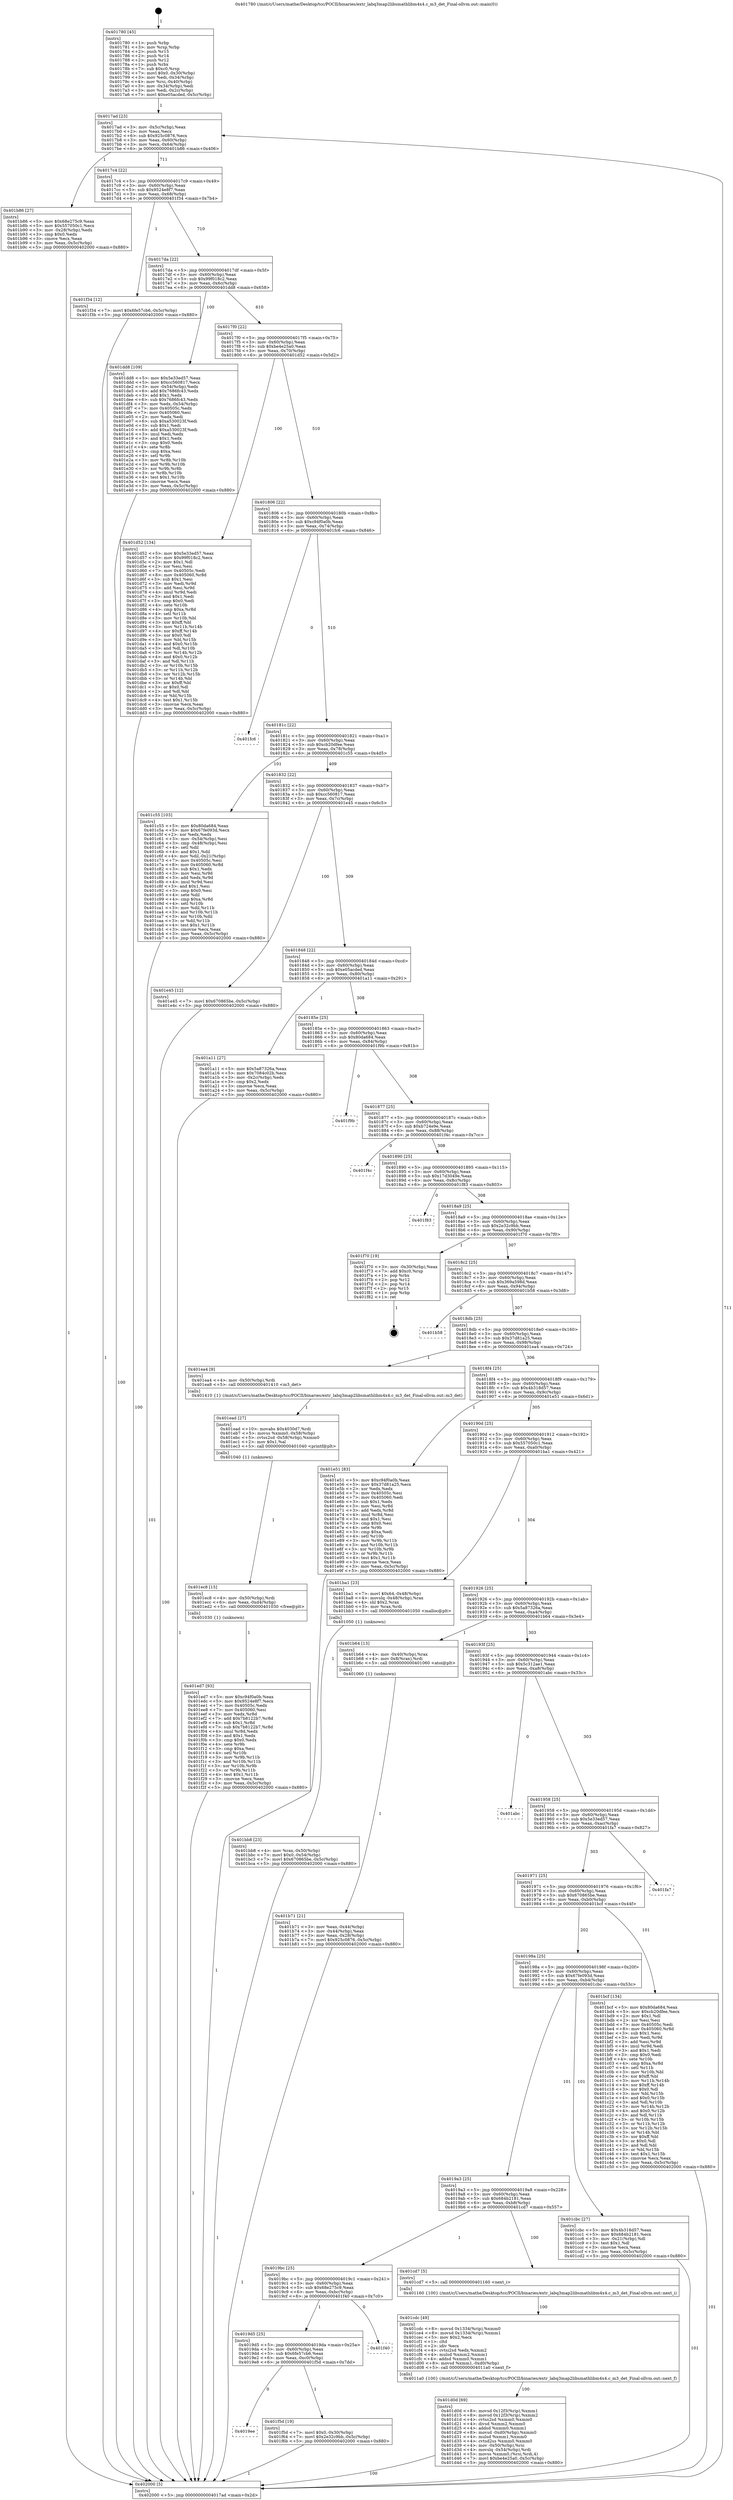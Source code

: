 digraph "0x401780" {
  label = "0x401780 (/mnt/c/Users/mathe/Desktop/tcc/POCII/binaries/extr_labq3map2libsmathlibm4x4.c_m3_det_Final-ollvm.out::main(0))"
  labelloc = "t"
  node[shape=record]

  Entry [label="",width=0.3,height=0.3,shape=circle,fillcolor=black,style=filled]
  "0x4017ad" [label="{
     0x4017ad [23]\l
     | [instrs]\l
     &nbsp;&nbsp;0x4017ad \<+3\>: mov -0x5c(%rbp),%eax\l
     &nbsp;&nbsp;0x4017b0 \<+2\>: mov %eax,%ecx\l
     &nbsp;&nbsp;0x4017b2 \<+6\>: sub $0x925c0876,%ecx\l
     &nbsp;&nbsp;0x4017b8 \<+3\>: mov %eax,-0x60(%rbp)\l
     &nbsp;&nbsp;0x4017bb \<+3\>: mov %ecx,-0x64(%rbp)\l
     &nbsp;&nbsp;0x4017be \<+6\>: je 0000000000401b86 \<main+0x406\>\l
  }"]
  "0x401b86" [label="{
     0x401b86 [27]\l
     | [instrs]\l
     &nbsp;&nbsp;0x401b86 \<+5\>: mov $0x68e275c9,%eax\l
     &nbsp;&nbsp;0x401b8b \<+5\>: mov $0x557050c1,%ecx\l
     &nbsp;&nbsp;0x401b90 \<+3\>: mov -0x28(%rbp),%edx\l
     &nbsp;&nbsp;0x401b93 \<+3\>: cmp $0x0,%edx\l
     &nbsp;&nbsp;0x401b96 \<+3\>: cmove %ecx,%eax\l
     &nbsp;&nbsp;0x401b99 \<+3\>: mov %eax,-0x5c(%rbp)\l
     &nbsp;&nbsp;0x401b9c \<+5\>: jmp 0000000000402000 \<main+0x880\>\l
  }"]
  "0x4017c4" [label="{
     0x4017c4 [22]\l
     | [instrs]\l
     &nbsp;&nbsp;0x4017c4 \<+5\>: jmp 00000000004017c9 \<main+0x49\>\l
     &nbsp;&nbsp;0x4017c9 \<+3\>: mov -0x60(%rbp),%eax\l
     &nbsp;&nbsp;0x4017cc \<+5\>: sub $0x9524e8f7,%eax\l
     &nbsp;&nbsp;0x4017d1 \<+3\>: mov %eax,-0x68(%rbp)\l
     &nbsp;&nbsp;0x4017d4 \<+6\>: je 0000000000401f34 \<main+0x7b4\>\l
  }"]
  Exit [label="",width=0.3,height=0.3,shape=circle,fillcolor=black,style=filled,peripheries=2]
  "0x401f34" [label="{
     0x401f34 [12]\l
     | [instrs]\l
     &nbsp;&nbsp;0x401f34 \<+7\>: movl $0x6fe57cb6,-0x5c(%rbp)\l
     &nbsp;&nbsp;0x401f3b \<+5\>: jmp 0000000000402000 \<main+0x880\>\l
  }"]
  "0x4017da" [label="{
     0x4017da [22]\l
     | [instrs]\l
     &nbsp;&nbsp;0x4017da \<+5\>: jmp 00000000004017df \<main+0x5f\>\l
     &nbsp;&nbsp;0x4017df \<+3\>: mov -0x60(%rbp),%eax\l
     &nbsp;&nbsp;0x4017e2 \<+5\>: sub $0x99f018c2,%eax\l
     &nbsp;&nbsp;0x4017e7 \<+3\>: mov %eax,-0x6c(%rbp)\l
     &nbsp;&nbsp;0x4017ea \<+6\>: je 0000000000401dd8 \<main+0x658\>\l
  }"]
  "0x4019ee" [label="{
     0x4019ee\l
  }", style=dashed]
  "0x401dd8" [label="{
     0x401dd8 [109]\l
     | [instrs]\l
     &nbsp;&nbsp;0x401dd8 \<+5\>: mov $0x5e33ed57,%eax\l
     &nbsp;&nbsp;0x401ddd \<+5\>: mov $0xcc560817,%ecx\l
     &nbsp;&nbsp;0x401de2 \<+3\>: mov -0x54(%rbp),%edx\l
     &nbsp;&nbsp;0x401de5 \<+6\>: add $0x7686fc43,%edx\l
     &nbsp;&nbsp;0x401deb \<+3\>: add $0x1,%edx\l
     &nbsp;&nbsp;0x401dee \<+6\>: sub $0x7686fc43,%edx\l
     &nbsp;&nbsp;0x401df4 \<+3\>: mov %edx,-0x54(%rbp)\l
     &nbsp;&nbsp;0x401df7 \<+7\>: mov 0x40505c,%edx\l
     &nbsp;&nbsp;0x401dfe \<+7\>: mov 0x405060,%esi\l
     &nbsp;&nbsp;0x401e05 \<+2\>: mov %edx,%edi\l
     &nbsp;&nbsp;0x401e07 \<+6\>: sub $0xa530023f,%edi\l
     &nbsp;&nbsp;0x401e0d \<+3\>: sub $0x1,%edi\l
     &nbsp;&nbsp;0x401e10 \<+6\>: add $0xa530023f,%edi\l
     &nbsp;&nbsp;0x401e16 \<+3\>: imul %edi,%edx\l
     &nbsp;&nbsp;0x401e19 \<+3\>: and $0x1,%edx\l
     &nbsp;&nbsp;0x401e1c \<+3\>: cmp $0x0,%edx\l
     &nbsp;&nbsp;0x401e1f \<+4\>: sete %r8b\l
     &nbsp;&nbsp;0x401e23 \<+3\>: cmp $0xa,%esi\l
     &nbsp;&nbsp;0x401e26 \<+4\>: setl %r9b\l
     &nbsp;&nbsp;0x401e2a \<+3\>: mov %r8b,%r10b\l
     &nbsp;&nbsp;0x401e2d \<+3\>: and %r9b,%r10b\l
     &nbsp;&nbsp;0x401e30 \<+3\>: xor %r9b,%r8b\l
     &nbsp;&nbsp;0x401e33 \<+3\>: or %r8b,%r10b\l
     &nbsp;&nbsp;0x401e36 \<+4\>: test $0x1,%r10b\l
     &nbsp;&nbsp;0x401e3a \<+3\>: cmovne %ecx,%eax\l
     &nbsp;&nbsp;0x401e3d \<+3\>: mov %eax,-0x5c(%rbp)\l
     &nbsp;&nbsp;0x401e40 \<+5\>: jmp 0000000000402000 \<main+0x880\>\l
  }"]
  "0x4017f0" [label="{
     0x4017f0 [22]\l
     | [instrs]\l
     &nbsp;&nbsp;0x4017f0 \<+5\>: jmp 00000000004017f5 \<main+0x75\>\l
     &nbsp;&nbsp;0x4017f5 \<+3\>: mov -0x60(%rbp),%eax\l
     &nbsp;&nbsp;0x4017f8 \<+5\>: sub $0xbe4e25a0,%eax\l
     &nbsp;&nbsp;0x4017fd \<+3\>: mov %eax,-0x70(%rbp)\l
     &nbsp;&nbsp;0x401800 \<+6\>: je 0000000000401d52 \<main+0x5d2\>\l
  }"]
  "0x401f5d" [label="{
     0x401f5d [19]\l
     | [instrs]\l
     &nbsp;&nbsp;0x401f5d \<+7\>: movl $0x0,-0x30(%rbp)\l
     &nbsp;&nbsp;0x401f64 \<+7\>: movl $0x2e32c9bb,-0x5c(%rbp)\l
     &nbsp;&nbsp;0x401f6b \<+5\>: jmp 0000000000402000 \<main+0x880\>\l
  }"]
  "0x401d52" [label="{
     0x401d52 [134]\l
     | [instrs]\l
     &nbsp;&nbsp;0x401d52 \<+5\>: mov $0x5e33ed57,%eax\l
     &nbsp;&nbsp;0x401d57 \<+5\>: mov $0x99f018c2,%ecx\l
     &nbsp;&nbsp;0x401d5c \<+2\>: mov $0x1,%dl\l
     &nbsp;&nbsp;0x401d5e \<+2\>: xor %esi,%esi\l
     &nbsp;&nbsp;0x401d60 \<+7\>: mov 0x40505c,%edi\l
     &nbsp;&nbsp;0x401d67 \<+8\>: mov 0x405060,%r8d\l
     &nbsp;&nbsp;0x401d6f \<+3\>: sub $0x1,%esi\l
     &nbsp;&nbsp;0x401d72 \<+3\>: mov %edi,%r9d\l
     &nbsp;&nbsp;0x401d75 \<+3\>: add %esi,%r9d\l
     &nbsp;&nbsp;0x401d78 \<+4\>: imul %r9d,%edi\l
     &nbsp;&nbsp;0x401d7c \<+3\>: and $0x1,%edi\l
     &nbsp;&nbsp;0x401d7f \<+3\>: cmp $0x0,%edi\l
     &nbsp;&nbsp;0x401d82 \<+4\>: sete %r10b\l
     &nbsp;&nbsp;0x401d86 \<+4\>: cmp $0xa,%r8d\l
     &nbsp;&nbsp;0x401d8a \<+4\>: setl %r11b\l
     &nbsp;&nbsp;0x401d8e \<+3\>: mov %r10b,%bl\l
     &nbsp;&nbsp;0x401d91 \<+3\>: xor $0xff,%bl\l
     &nbsp;&nbsp;0x401d94 \<+3\>: mov %r11b,%r14b\l
     &nbsp;&nbsp;0x401d97 \<+4\>: xor $0xff,%r14b\l
     &nbsp;&nbsp;0x401d9b \<+3\>: xor $0x0,%dl\l
     &nbsp;&nbsp;0x401d9e \<+3\>: mov %bl,%r15b\l
     &nbsp;&nbsp;0x401da1 \<+4\>: and $0x0,%r15b\l
     &nbsp;&nbsp;0x401da5 \<+3\>: and %dl,%r10b\l
     &nbsp;&nbsp;0x401da8 \<+3\>: mov %r14b,%r12b\l
     &nbsp;&nbsp;0x401dab \<+4\>: and $0x0,%r12b\l
     &nbsp;&nbsp;0x401daf \<+3\>: and %dl,%r11b\l
     &nbsp;&nbsp;0x401db2 \<+3\>: or %r10b,%r15b\l
     &nbsp;&nbsp;0x401db5 \<+3\>: or %r11b,%r12b\l
     &nbsp;&nbsp;0x401db8 \<+3\>: xor %r12b,%r15b\l
     &nbsp;&nbsp;0x401dbb \<+3\>: or %r14b,%bl\l
     &nbsp;&nbsp;0x401dbe \<+3\>: xor $0xff,%bl\l
     &nbsp;&nbsp;0x401dc1 \<+3\>: or $0x0,%dl\l
     &nbsp;&nbsp;0x401dc4 \<+2\>: and %dl,%bl\l
     &nbsp;&nbsp;0x401dc6 \<+3\>: or %bl,%r15b\l
     &nbsp;&nbsp;0x401dc9 \<+4\>: test $0x1,%r15b\l
     &nbsp;&nbsp;0x401dcd \<+3\>: cmovne %ecx,%eax\l
     &nbsp;&nbsp;0x401dd0 \<+3\>: mov %eax,-0x5c(%rbp)\l
     &nbsp;&nbsp;0x401dd3 \<+5\>: jmp 0000000000402000 \<main+0x880\>\l
  }"]
  "0x401806" [label="{
     0x401806 [22]\l
     | [instrs]\l
     &nbsp;&nbsp;0x401806 \<+5\>: jmp 000000000040180b \<main+0x8b\>\l
     &nbsp;&nbsp;0x40180b \<+3\>: mov -0x60(%rbp),%eax\l
     &nbsp;&nbsp;0x40180e \<+5\>: sub $0xc94f0a0b,%eax\l
     &nbsp;&nbsp;0x401813 \<+3\>: mov %eax,-0x74(%rbp)\l
     &nbsp;&nbsp;0x401816 \<+6\>: je 0000000000401fc6 \<main+0x846\>\l
  }"]
  "0x4019d5" [label="{
     0x4019d5 [25]\l
     | [instrs]\l
     &nbsp;&nbsp;0x4019d5 \<+5\>: jmp 00000000004019da \<main+0x25a\>\l
     &nbsp;&nbsp;0x4019da \<+3\>: mov -0x60(%rbp),%eax\l
     &nbsp;&nbsp;0x4019dd \<+5\>: sub $0x6fe57cb6,%eax\l
     &nbsp;&nbsp;0x4019e2 \<+6\>: mov %eax,-0xc0(%rbp)\l
     &nbsp;&nbsp;0x4019e8 \<+6\>: je 0000000000401f5d \<main+0x7dd\>\l
  }"]
  "0x401fc6" [label="{
     0x401fc6\l
  }", style=dashed]
  "0x40181c" [label="{
     0x40181c [22]\l
     | [instrs]\l
     &nbsp;&nbsp;0x40181c \<+5\>: jmp 0000000000401821 \<main+0xa1\>\l
     &nbsp;&nbsp;0x401821 \<+3\>: mov -0x60(%rbp),%eax\l
     &nbsp;&nbsp;0x401824 \<+5\>: sub $0xcb20dfee,%eax\l
     &nbsp;&nbsp;0x401829 \<+3\>: mov %eax,-0x78(%rbp)\l
     &nbsp;&nbsp;0x40182c \<+6\>: je 0000000000401c55 \<main+0x4d5\>\l
  }"]
  "0x401f40" [label="{
     0x401f40\l
  }", style=dashed]
  "0x401c55" [label="{
     0x401c55 [103]\l
     | [instrs]\l
     &nbsp;&nbsp;0x401c55 \<+5\>: mov $0x80da684,%eax\l
     &nbsp;&nbsp;0x401c5a \<+5\>: mov $0x67fe093d,%ecx\l
     &nbsp;&nbsp;0x401c5f \<+2\>: xor %edx,%edx\l
     &nbsp;&nbsp;0x401c61 \<+3\>: mov -0x54(%rbp),%esi\l
     &nbsp;&nbsp;0x401c64 \<+3\>: cmp -0x48(%rbp),%esi\l
     &nbsp;&nbsp;0x401c67 \<+4\>: setl %dil\l
     &nbsp;&nbsp;0x401c6b \<+4\>: and $0x1,%dil\l
     &nbsp;&nbsp;0x401c6f \<+4\>: mov %dil,-0x21(%rbp)\l
     &nbsp;&nbsp;0x401c73 \<+7\>: mov 0x40505c,%esi\l
     &nbsp;&nbsp;0x401c7a \<+8\>: mov 0x405060,%r8d\l
     &nbsp;&nbsp;0x401c82 \<+3\>: sub $0x1,%edx\l
     &nbsp;&nbsp;0x401c85 \<+3\>: mov %esi,%r9d\l
     &nbsp;&nbsp;0x401c88 \<+3\>: add %edx,%r9d\l
     &nbsp;&nbsp;0x401c8b \<+4\>: imul %r9d,%esi\l
     &nbsp;&nbsp;0x401c8f \<+3\>: and $0x1,%esi\l
     &nbsp;&nbsp;0x401c92 \<+3\>: cmp $0x0,%esi\l
     &nbsp;&nbsp;0x401c95 \<+4\>: sete %dil\l
     &nbsp;&nbsp;0x401c99 \<+4\>: cmp $0xa,%r8d\l
     &nbsp;&nbsp;0x401c9d \<+4\>: setl %r10b\l
     &nbsp;&nbsp;0x401ca1 \<+3\>: mov %dil,%r11b\l
     &nbsp;&nbsp;0x401ca4 \<+3\>: and %r10b,%r11b\l
     &nbsp;&nbsp;0x401ca7 \<+3\>: xor %r10b,%dil\l
     &nbsp;&nbsp;0x401caa \<+3\>: or %dil,%r11b\l
     &nbsp;&nbsp;0x401cad \<+4\>: test $0x1,%r11b\l
     &nbsp;&nbsp;0x401cb1 \<+3\>: cmovne %ecx,%eax\l
     &nbsp;&nbsp;0x401cb4 \<+3\>: mov %eax,-0x5c(%rbp)\l
     &nbsp;&nbsp;0x401cb7 \<+5\>: jmp 0000000000402000 \<main+0x880\>\l
  }"]
  "0x401832" [label="{
     0x401832 [22]\l
     | [instrs]\l
     &nbsp;&nbsp;0x401832 \<+5\>: jmp 0000000000401837 \<main+0xb7\>\l
     &nbsp;&nbsp;0x401837 \<+3\>: mov -0x60(%rbp),%eax\l
     &nbsp;&nbsp;0x40183a \<+5\>: sub $0xcc560817,%eax\l
     &nbsp;&nbsp;0x40183f \<+3\>: mov %eax,-0x7c(%rbp)\l
     &nbsp;&nbsp;0x401842 \<+6\>: je 0000000000401e45 \<main+0x6c5\>\l
  }"]
  "0x401ed7" [label="{
     0x401ed7 [93]\l
     | [instrs]\l
     &nbsp;&nbsp;0x401ed7 \<+5\>: mov $0xc94f0a0b,%eax\l
     &nbsp;&nbsp;0x401edc \<+5\>: mov $0x9524e8f7,%ecx\l
     &nbsp;&nbsp;0x401ee1 \<+7\>: mov 0x40505c,%edx\l
     &nbsp;&nbsp;0x401ee8 \<+7\>: mov 0x405060,%esi\l
     &nbsp;&nbsp;0x401eef \<+3\>: mov %edx,%r8d\l
     &nbsp;&nbsp;0x401ef2 \<+7\>: add $0x7b8122b7,%r8d\l
     &nbsp;&nbsp;0x401ef9 \<+4\>: sub $0x1,%r8d\l
     &nbsp;&nbsp;0x401efd \<+7\>: sub $0x7b8122b7,%r8d\l
     &nbsp;&nbsp;0x401f04 \<+4\>: imul %r8d,%edx\l
     &nbsp;&nbsp;0x401f08 \<+3\>: and $0x1,%edx\l
     &nbsp;&nbsp;0x401f0b \<+3\>: cmp $0x0,%edx\l
     &nbsp;&nbsp;0x401f0e \<+4\>: sete %r9b\l
     &nbsp;&nbsp;0x401f12 \<+3\>: cmp $0xa,%esi\l
     &nbsp;&nbsp;0x401f15 \<+4\>: setl %r10b\l
     &nbsp;&nbsp;0x401f19 \<+3\>: mov %r9b,%r11b\l
     &nbsp;&nbsp;0x401f1c \<+3\>: and %r10b,%r11b\l
     &nbsp;&nbsp;0x401f1f \<+3\>: xor %r10b,%r9b\l
     &nbsp;&nbsp;0x401f22 \<+3\>: or %r9b,%r11b\l
     &nbsp;&nbsp;0x401f25 \<+4\>: test $0x1,%r11b\l
     &nbsp;&nbsp;0x401f29 \<+3\>: cmovne %ecx,%eax\l
     &nbsp;&nbsp;0x401f2c \<+3\>: mov %eax,-0x5c(%rbp)\l
     &nbsp;&nbsp;0x401f2f \<+5\>: jmp 0000000000402000 \<main+0x880\>\l
  }"]
  "0x401e45" [label="{
     0x401e45 [12]\l
     | [instrs]\l
     &nbsp;&nbsp;0x401e45 \<+7\>: movl $0x670865be,-0x5c(%rbp)\l
     &nbsp;&nbsp;0x401e4c \<+5\>: jmp 0000000000402000 \<main+0x880\>\l
  }"]
  "0x401848" [label="{
     0x401848 [22]\l
     | [instrs]\l
     &nbsp;&nbsp;0x401848 \<+5\>: jmp 000000000040184d \<main+0xcd\>\l
     &nbsp;&nbsp;0x40184d \<+3\>: mov -0x60(%rbp),%eax\l
     &nbsp;&nbsp;0x401850 \<+5\>: sub $0xe05acded,%eax\l
     &nbsp;&nbsp;0x401855 \<+3\>: mov %eax,-0x80(%rbp)\l
     &nbsp;&nbsp;0x401858 \<+6\>: je 0000000000401a11 \<main+0x291\>\l
  }"]
  "0x401ec8" [label="{
     0x401ec8 [15]\l
     | [instrs]\l
     &nbsp;&nbsp;0x401ec8 \<+4\>: mov -0x50(%rbp),%rdi\l
     &nbsp;&nbsp;0x401ecc \<+6\>: mov %eax,-0xd4(%rbp)\l
     &nbsp;&nbsp;0x401ed2 \<+5\>: call 0000000000401030 \<free@plt\>\l
     | [calls]\l
     &nbsp;&nbsp;0x401030 \{1\} (unknown)\l
  }"]
  "0x401a11" [label="{
     0x401a11 [27]\l
     | [instrs]\l
     &nbsp;&nbsp;0x401a11 \<+5\>: mov $0x5a87326a,%eax\l
     &nbsp;&nbsp;0x401a16 \<+5\>: mov $0x7084c02b,%ecx\l
     &nbsp;&nbsp;0x401a1b \<+3\>: mov -0x2c(%rbp),%edx\l
     &nbsp;&nbsp;0x401a1e \<+3\>: cmp $0x2,%edx\l
     &nbsp;&nbsp;0x401a21 \<+3\>: cmovne %ecx,%eax\l
     &nbsp;&nbsp;0x401a24 \<+3\>: mov %eax,-0x5c(%rbp)\l
     &nbsp;&nbsp;0x401a27 \<+5\>: jmp 0000000000402000 \<main+0x880\>\l
  }"]
  "0x40185e" [label="{
     0x40185e [25]\l
     | [instrs]\l
     &nbsp;&nbsp;0x40185e \<+5\>: jmp 0000000000401863 \<main+0xe3\>\l
     &nbsp;&nbsp;0x401863 \<+3\>: mov -0x60(%rbp),%eax\l
     &nbsp;&nbsp;0x401866 \<+5\>: sub $0x80da684,%eax\l
     &nbsp;&nbsp;0x40186b \<+6\>: mov %eax,-0x84(%rbp)\l
     &nbsp;&nbsp;0x401871 \<+6\>: je 0000000000401f9b \<main+0x81b\>\l
  }"]
  "0x402000" [label="{
     0x402000 [5]\l
     | [instrs]\l
     &nbsp;&nbsp;0x402000 \<+5\>: jmp 00000000004017ad \<main+0x2d\>\l
  }"]
  "0x401780" [label="{
     0x401780 [45]\l
     | [instrs]\l
     &nbsp;&nbsp;0x401780 \<+1\>: push %rbp\l
     &nbsp;&nbsp;0x401781 \<+3\>: mov %rsp,%rbp\l
     &nbsp;&nbsp;0x401784 \<+2\>: push %r15\l
     &nbsp;&nbsp;0x401786 \<+2\>: push %r14\l
     &nbsp;&nbsp;0x401788 \<+2\>: push %r12\l
     &nbsp;&nbsp;0x40178a \<+1\>: push %rbx\l
     &nbsp;&nbsp;0x40178b \<+7\>: sub $0xc0,%rsp\l
     &nbsp;&nbsp;0x401792 \<+7\>: movl $0x0,-0x30(%rbp)\l
     &nbsp;&nbsp;0x401799 \<+3\>: mov %edi,-0x34(%rbp)\l
     &nbsp;&nbsp;0x40179c \<+4\>: mov %rsi,-0x40(%rbp)\l
     &nbsp;&nbsp;0x4017a0 \<+3\>: mov -0x34(%rbp),%edi\l
     &nbsp;&nbsp;0x4017a3 \<+3\>: mov %edi,-0x2c(%rbp)\l
     &nbsp;&nbsp;0x4017a6 \<+7\>: movl $0xe05acded,-0x5c(%rbp)\l
  }"]
  "0x401ead" [label="{
     0x401ead [27]\l
     | [instrs]\l
     &nbsp;&nbsp;0x401ead \<+10\>: movabs $0x4030d7,%rdi\l
     &nbsp;&nbsp;0x401eb7 \<+5\>: movss %xmm0,-0x58(%rbp)\l
     &nbsp;&nbsp;0x401ebc \<+5\>: cvtss2sd -0x58(%rbp),%xmm0\l
     &nbsp;&nbsp;0x401ec1 \<+2\>: mov $0x1,%al\l
     &nbsp;&nbsp;0x401ec3 \<+5\>: call 0000000000401040 \<printf@plt\>\l
     | [calls]\l
     &nbsp;&nbsp;0x401040 \{1\} (unknown)\l
  }"]
  "0x401f9b" [label="{
     0x401f9b\l
  }", style=dashed]
  "0x401877" [label="{
     0x401877 [25]\l
     | [instrs]\l
     &nbsp;&nbsp;0x401877 \<+5\>: jmp 000000000040187c \<main+0xfc\>\l
     &nbsp;&nbsp;0x40187c \<+3\>: mov -0x60(%rbp),%eax\l
     &nbsp;&nbsp;0x40187f \<+5\>: sub $0xb724e9e,%eax\l
     &nbsp;&nbsp;0x401884 \<+6\>: mov %eax,-0x88(%rbp)\l
     &nbsp;&nbsp;0x40188a \<+6\>: je 0000000000401f4c \<main+0x7cc\>\l
  }"]
  "0x401d0d" [label="{
     0x401d0d [69]\l
     | [instrs]\l
     &nbsp;&nbsp;0x401d0d \<+8\>: movsd 0x12f3(%rip),%xmm1\l
     &nbsp;&nbsp;0x401d15 \<+8\>: movsd 0x12f3(%rip),%xmm2\l
     &nbsp;&nbsp;0x401d1d \<+4\>: cvtss2sd %xmm0,%xmm0\l
     &nbsp;&nbsp;0x401d21 \<+4\>: divsd %xmm2,%xmm0\l
     &nbsp;&nbsp;0x401d25 \<+4\>: addsd %xmm0,%xmm1\l
     &nbsp;&nbsp;0x401d29 \<+8\>: movsd -0xd0(%rbp),%xmm0\l
     &nbsp;&nbsp;0x401d31 \<+4\>: mulsd %xmm1,%xmm0\l
     &nbsp;&nbsp;0x401d35 \<+4\>: cvtsd2ss %xmm0,%xmm0\l
     &nbsp;&nbsp;0x401d39 \<+4\>: mov -0x50(%rbp),%rsi\l
     &nbsp;&nbsp;0x401d3d \<+4\>: movslq -0x54(%rbp),%rdi\l
     &nbsp;&nbsp;0x401d41 \<+5\>: movss %xmm0,(%rsi,%rdi,4)\l
     &nbsp;&nbsp;0x401d46 \<+7\>: movl $0xbe4e25a0,-0x5c(%rbp)\l
     &nbsp;&nbsp;0x401d4d \<+5\>: jmp 0000000000402000 \<main+0x880\>\l
  }"]
  "0x401f4c" [label="{
     0x401f4c\l
  }", style=dashed]
  "0x401890" [label="{
     0x401890 [25]\l
     | [instrs]\l
     &nbsp;&nbsp;0x401890 \<+5\>: jmp 0000000000401895 \<main+0x115\>\l
     &nbsp;&nbsp;0x401895 \<+3\>: mov -0x60(%rbp),%eax\l
     &nbsp;&nbsp;0x401898 \<+5\>: sub $0x17d3049e,%eax\l
     &nbsp;&nbsp;0x40189d \<+6\>: mov %eax,-0x8c(%rbp)\l
     &nbsp;&nbsp;0x4018a3 \<+6\>: je 0000000000401f83 \<main+0x803\>\l
  }"]
  "0x401cdc" [label="{
     0x401cdc [49]\l
     | [instrs]\l
     &nbsp;&nbsp;0x401cdc \<+8\>: movsd 0x1334(%rip),%xmm0\l
     &nbsp;&nbsp;0x401ce4 \<+8\>: movsd 0x1334(%rip),%xmm1\l
     &nbsp;&nbsp;0x401cec \<+5\>: mov $0x2,%ecx\l
     &nbsp;&nbsp;0x401cf1 \<+1\>: cltd\l
     &nbsp;&nbsp;0x401cf2 \<+2\>: idiv %ecx\l
     &nbsp;&nbsp;0x401cf4 \<+4\>: cvtsi2sd %edx,%xmm2\l
     &nbsp;&nbsp;0x401cf8 \<+4\>: mulsd %xmm2,%xmm1\l
     &nbsp;&nbsp;0x401cfc \<+4\>: addsd %xmm0,%xmm1\l
     &nbsp;&nbsp;0x401d00 \<+8\>: movsd %xmm1,-0xd0(%rbp)\l
     &nbsp;&nbsp;0x401d08 \<+5\>: call 00000000004011a0 \<next_f\>\l
     | [calls]\l
     &nbsp;&nbsp;0x4011a0 \{100\} (/mnt/c/Users/mathe/Desktop/tcc/POCII/binaries/extr_labq3map2libsmathlibm4x4.c_m3_det_Final-ollvm.out::next_f)\l
  }"]
  "0x401f83" [label="{
     0x401f83\l
  }", style=dashed]
  "0x4018a9" [label="{
     0x4018a9 [25]\l
     | [instrs]\l
     &nbsp;&nbsp;0x4018a9 \<+5\>: jmp 00000000004018ae \<main+0x12e\>\l
     &nbsp;&nbsp;0x4018ae \<+3\>: mov -0x60(%rbp),%eax\l
     &nbsp;&nbsp;0x4018b1 \<+5\>: sub $0x2e32c9bb,%eax\l
     &nbsp;&nbsp;0x4018b6 \<+6\>: mov %eax,-0x90(%rbp)\l
     &nbsp;&nbsp;0x4018bc \<+6\>: je 0000000000401f70 \<main+0x7f0\>\l
  }"]
  "0x4019bc" [label="{
     0x4019bc [25]\l
     | [instrs]\l
     &nbsp;&nbsp;0x4019bc \<+5\>: jmp 00000000004019c1 \<main+0x241\>\l
     &nbsp;&nbsp;0x4019c1 \<+3\>: mov -0x60(%rbp),%eax\l
     &nbsp;&nbsp;0x4019c4 \<+5\>: sub $0x68e275c9,%eax\l
     &nbsp;&nbsp;0x4019c9 \<+6\>: mov %eax,-0xbc(%rbp)\l
     &nbsp;&nbsp;0x4019cf \<+6\>: je 0000000000401f40 \<main+0x7c0\>\l
  }"]
  "0x401f70" [label="{
     0x401f70 [19]\l
     | [instrs]\l
     &nbsp;&nbsp;0x401f70 \<+3\>: mov -0x30(%rbp),%eax\l
     &nbsp;&nbsp;0x401f73 \<+7\>: add $0xc0,%rsp\l
     &nbsp;&nbsp;0x401f7a \<+1\>: pop %rbx\l
     &nbsp;&nbsp;0x401f7b \<+2\>: pop %r12\l
     &nbsp;&nbsp;0x401f7d \<+2\>: pop %r14\l
     &nbsp;&nbsp;0x401f7f \<+2\>: pop %r15\l
     &nbsp;&nbsp;0x401f81 \<+1\>: pop %rbp\l
     &nbsp;&nbsp;0x401f82 \<+1\>: ret\l
  }"]
  "0x4018c2" [label="{
     0x4018c2 [25]\l
     | [instrs]\l
     &nbsp;&nbsp;0x4018c2 \<+5\>: jmp 00000000004018c7 \<main+0x147\>\l
     &nbsp;&nbsp;0x4018c7 \<+3\>: mov -0x60(%rbp),%eax\l
     &nbsp;&nbsp;0x4018ca \<+5\>: sub $0x369a598d,%eax\l
     &nbsp;&nbsp;0x4018cf \<+6\>: mov %eax,-0x94(%rbp)\l
     &nbsp;&nbsp;0x4018d5 \<+6\>: je 0000000000401b58 \<main+0x3d8\>\l
  }"]
  "0x401cd7" [label="{
     0x401cd7 [5]\l
     | [instrs]\l
     &nbsp;&nbsp;0x401cd7 \<+5\>: call 0000000000401160 \<next_i\>\l
     | [calls]\l
     &nbsp;&nbsp;0x401160 \{100\} (/mnt/c/Users/mathe/Desktop/tcc/POCII/binaries/extr_labq3map2libsmathlibm4x4.c_m3_det_Final-ollvm.out::next_i)\l
  }"]
  "0x401b58" [label="{
     0x401b58\l
  }", style=dashed]
  "0x4018db" [label="{
     0x4018db [25]\l
     | [instrs]\l
     &nbsp;&nbsp;0x4018db \<+5\>: jmp 00000000004018e0 \<main+0x160\>\l
     &nbsp;&nbsp;0x4018e0 \<+3\>: mov -0x60(%rbp),%eax\l
     &nbsp;&nbsp;0x4018e3 \<+5\>: sub $0x37d81a25,%eax\l
     &nbsp;&nbsp;0x4018e8 \<+6\>: mov %eax,-0x98(%rbp)\l
     &nbsp;&nbsp;0x4018ee \<+6\>: je 0000000000401ea4 \<main+0x724\>\l
  }"]
  "0x4019a3" [label="{
     0x4019a3 [25]\l
     | [instrs]\l
     &nbsp;&nbsp;0x4019a3 \<+5\>: jmp 00000000004019a8 \<main+0x228\>\l
     &nbsp;&nbsp;0x4019a8 \<+3\>: mov -0x60(%rbp),%eax\l
     &nbsp;&nbsp;0x4019ab \<+5\>: sub $0x684b2181,%eax\l
     &nbsp;&nbsp;0x4019b0 \<+6\>: mov %eax,-0xb8(%rbp)\l
     &nbsp;&nbsp;0x4019b6 \<+6\>: je 0000000000401cd7 \<main+0x557\>\l
  }"]
  "0x401ea4" [label="{
     0x401ea4 [9]\l
     | [instrs]\l
     &nbsp;&nbsp;0x401ea4 \<+4\>: mov -0x50(%rbp),%rdi\l
     &nbsp;&nbsp;0x401ea8 \<+5\>: call 0000000000401410 \<m3_det\>\l
     | [calls]\l
     &nbsp;&nbsp;0x401410 \{1\} (/mnt/c/Users/mathe/Desktop/tcc/POCII/binaries/extr_labq3map2libsmathlibm4x4.c_m3_det_Final-ollvm.out::m3_det)\l
  }"]
  "0x4018f4" [label="{
     0x4018f4 [25]\l
     | [instrs]\l
     &nbsp;&nbsp;0x4018f4 \<+5\>: jmp 00000000004018f9 \<main+0x179\>\l
     &nbsp;&nbsp;0x4018f9 \<+3\>: mov -0x60(%rbp),%eax\l
     &nbsp;&nbsp;0x4018fc \<+5\>: sub $0x4b318d57,%eax\l
     &nbsp;&nbsp;0x401901 \<+6\>: mov %eax,-0x9c(%rbp)\l
     &nbsp;&nbsp;0x401907 \<+6\>: je 0000000000401e51 \<main+0x6d1\>\l
  }"]
  "0x401cbc" [label="{
     0x401cbc [27]\l
     | [instrs]\l
     &nbsp;&nbsp;0x401cbc \<+5\>: mov $0x4b318d57,%eax\l
     &nbsp;&nbsp;0x401cc1 \<+5\>: mov $0x684b2181,%ecx\l
     &nbsp;&nbsp;0x401cc6 \<+3\>: mov -0x21(%rbp),%dl\l
     &nbsp;&nbsp;0x401cc9 \<+3\>: test $0x1,%dl\l
     &nbsp;&nbsp;0x401ccc \<+3\>: cmovne %ecx,%eax\l
     &nbsp;&nbsp;0x401ccf \<+3\>: mov %eax,-0x5c(%rbp)\l
     &nbsp;&nbsp;0x401cd2 \<+5\>: jmp 0000000000402000 \<main+0x880\>\l
  }"]
  "0x401e51" [label="{
     0x401e51 [83]\l
     | [instrs]\l
     &nbsp;&nbsp;0x401e51 \<+5\>: mov $0xc94f0a0b,%eax\l
     &nbsp;&nbsp;0x401e56 \<+5\>: mov $0x37d81a25,%ecx\l
     &nbsp;&nbsp;0x401e5b \<+2\>: xor %edx,%edx\l
     &nbsp;&nbsp;0x401e5d \<+7\>: mov 0x40505c,%esi\l
     &nbsp;&nbsp;0x401e64 \<+7\>: mov 0x405060,%edi\l
     &nbsp;&nbsp;0x401e6b \<+3\>: sub $0x1,%edx\l
     &nbsp;&nbsp;0x401e6e \<+3\>: mov %esi,%r8d\l
     &nbsp;&nbsp;0x401e71 \<+3\>: add %edx,%r8d\l
     &nbsp;&nbsp;0x401e74 \<+4\>: imul %r8d,%esi\l
     &nbsp;&nbsp;0x401e78 \<+3\>: and $0x1,%esi\l
     &nbsp;&nbsp;0x401e7b \<+3\>: cmp $0x0,%esi\l
     &nbsp;&nbsp;0x401e7e \<+4\>: sete %r9b\l
     &nbsp;&nbsp;0x401e82 \<+3\>: cmp $0xa,%edi\l
     &nbsp;&nbsp;0x401e85 \<+4\>: setl %r10b\l
     &nbsp;&nbsp;0x401e89 \<+3\>: mov %r9b,%r11b\l
     &nbsp;&nbsp;0x401e8c \<+3\>: and %r10b,%r11b\l
     &nbsp;&nbsp;0x401e8f \<+3\>: xor %r10b,%r9b\l
     &nbsp;&nbsp;0x401e92 \<+3\>: or %r9b,%r11b\l
     &nbsp;&nbsp;0x401e95 \<+4\>: test $0x1,%r11b\l
     &nbsp;&nbsp;0x401e99 \<+3\>: cmovne %ecx,%eax\l
     &nbsp;&nbsp;0x401e9c \<+3\>: mov %eax,-0x5c(%rbp)\l
     &nbsp;&nbsp;0x401e9f \<+5\>: jmp 0000000000402000 \<main+0x880\>\l
  }"]
  "0x40190d" [label="{
     0x40190d [25]\l
     | [instrs]\l
     &nbsp;&nbsp;0x40190d \<+5\>: jmp 0000000000401912 \<main+0x192\>\l
     &nbsp;&nbsp;0x401912 \<+3\>: mov -0x60(%rbp),%eax\l
     &nbsp;&nbsp;0x401915 \<+5\>: sub $0x557050c1,%eax\l
     &nbsp;&nbsp;0x40191a \<+6\>: mov %eax,-0xa0(%rbp)\l
     &nbsp;&nbsp;0x401920 \<+6\>: je 0000000000401ba1 \<main+0x421\>\l
  }"]
  "0x40198a" [label="{
     0x40198a [25]\l
     | [instrs]\l
     &nbsp;&nbsp;0x40198a \<+5\>: jmp 000000000040198f \<main+0x20f\>\l
     &nbsp;&nbsp;0x40198f \<+3\>: mov -0x60(%rbp),%eax\l
     &nbsp;&nbsp;0x401992 \<+5\>: sub $0x67fe093d,%eax\l
     &nbsp;&nbsp;0x401997 \<+6\>: mov %eax,-0xb4(%rbp)\l
     &nbsp;&nbsp;0x40199d \<+6\>: je 0000000000401cbc \<main+0x53c\>\l
  }"]
  "0x401ba1" [label="{
     0x401ba1 [23]\l
     | [instrs]\l
     &nbsp;&nbsp;0x401ba1 \<+7\>: movl $0x64,-0x48(%rbp)\l
     &nbsp;&nbsp;0x401ba8 \<+4\>: movslq -0x48(%rbp),%rax\l
     &nbsp;&nbsp;0x401bac \<+4\>: shl $0x2,%rax\l
     &nbsp;&nbsp;0x401bb0 \<+3\>: mov %rax,%rdi\l
     &nbsp;&nbsp;0x401bb3 \<+5\>: call 0000000000401050 \<malloc@plt\>\l
     | [calls]\l
     &nbsp;&nbsp;0x401050 \{1\} (unknown)\l
  }"]
  "0x401926" [label="{
     0x401926 [25]\l
     | [instrs]\l
     &nbsp;&nbsp;0x401926 \<+5\>: jmp 000000000040192b \<main+0x1ab\>\l
     &nbsp;&nbsp;0x40192b \<+3\>: mov -0x60(%rbp),%eax\l
     &nbsp;&nbsp;0x40192e \<+5\>: sub $0x5a87326a,%eax\l
     &nbsp;&nbsp;0x401933 \<+6\>: mov %eax,-0xa4(%rbp)\l
     &nbsp;&nbsp;0x401939 \<+6\>: je 0000000000401b64 \<main+0x3e4\>\l
  }"]
  "0x401bcf" [label="{
     0x401bcf [134]\l
     | [instrs]\l
     &nbsp;&nbsp;0x401bcf \<+5\>: mov $0x80da684,%eax\l
     &nbsp;&nbsp;0x401bd4 \<+5\>: mov $0xcb20dfee,%ecx\l
     &nbsp;&nbsp;0x401bd9 \<+2\>: mov $0x1,%dl\l
     &nbsp;&nbsp;0x401bdb \<+2\>: xor %esi,%esi\l
     &nbsp;&nbsp;0x401bdd \<+7\>: mov 0x40505c,%edi\l
     &nbsp;&nbsp;0x401be4 \<+8\>: mov 0x405060,%r8d\l
     &nbsp;&nbsp;0x401bec \<+3\>: sub $0x1,%esi\l
     &nbsp;&nbsp;0x401bef \<+3\>: mov %edi,%r9d\l
     &nbsp;&nbsp;0x401bf2 \<+3\>: add %esi,%r9d\l
     &nbsp;&nbsp;0x401bf5 \<+4\>: imul %r9d,%edi\l
     &nbsp;&nbsp;0x401bf9 \<+3\>: and $0x1,%edi\l
     &nbsp;&nbsp;0x401bfc \<+3\>: cmp $0x0,%edi\l
     &nbsp;&nbsp;0x401bff \<+4\>: sete %r10b\l
     &nbsp;&nbsp;0x401c03 \<+4\>: cmp $0xa,%r8d\l
     &nbsp;&nbsp;0x401c07 \<+4\>: setl %r11b\l
     &nbsp;&nbsp;0x401c0b \<+3\>: mov %r10b,%bl\l
     &nbsp;&nbsp;0x401c0e \<+3\>: xor $0xff,%bl\l
     &nbsp;&nbsp;0x401c11 \<+3\>: mov %r11b,%r14b\l
     &nbsp;&nbsp;0x401c14 \<+4\>: xor $0xff,%r14b\l
     &nbsp;&nbsp;0x401c18 \<+3\>: xor $0x0,%dl\l
     &nbsp;&nbsp;0x401c1b \<+3\>: mov %bl,%r15b\l
     &nbsp;&nbsp;0x401c1e \<+4\>: and $0x0,%r15b\l
     &nbsp;&nbsp;0x401c22 \<+3\>: and %dl,%r10b\l
     &nbsp;&nbsp;0x401c25 \<+3\>: mov %r14b,%r12b\l
     &nbsp;&nbsp;0x401c28 \<+4\>: and $0x0,%r12b\l
     &nbsp;&nbsp;0x401c2c \<+3\>: and %dl,%r11b\l
     &nbsp;&nbsp;0x401c2f \<+3\>: or %r10b,%r15b\l
     &nbsp;&nbsp;0x401c32 \<+3\>: or %r11b,%r12b\l
     &nbsp;&nbsp;0x401c35 \<+3\>: xor %r12b,%r15b\l
     &nbsp;&nbsp;0x401c38 \<+3\>: or %r14b,%bl\l
     &nbsp;&nbsp;0x401c3b \<+3\>: xor $0xff,%bl\l
     &nbsp;&nbsp;0x401c3e \<+3\>: or $0x0,%dl\l
     &nbsp;&nbsp;0x401c41 \<+2\>: and %dl,%bl\l
     &nbsp;&nbsp;0x401c43 \<+3\>: or %bl,%r15b\l
     &nbsp;&nbsp;0x401c46 \<+4\>: test $0x1,%r15b\l
     &nbsp;&nbsp;0x401c4a \<+3\>: cmovne %ecx,%eax\l
     &nbsp;&nbsp;0x401c4d \<+3\>: mov %eax,-0x5c(%rbp)\l
     &nbsp;&nbsp;0x401c50 \<+5\>: jmp 0000000000402000 \<main+0x880\>\l
  }"]
  "0x401b64" [label="{
     0x401b64 [13]\l
     | [instrs]\l
     &nbsp;&nbsp;0x401b64 \<+4\>: mov -0x40(%rbp),%rax\l
     &nbsp;&nbsp;0x401b68 \<+4\>: mov 0x8(%rax),%rdi\l
     &nbsp;&nbsp;0x401b6c \<+5\>: call 0000000000401060 \<atoi@plt\>\l
     | [calls]\l
     &nbsp;&nbsp;0x401060 \{1\} (unknown)\l
  }"]
  "0x40193f" [label="{
     0x40193f [25]\l
     | [instrs]\l
     &nbsp;&nbsp;0x40193f \<+5\>: jmp 0000000000401944 \<main+0x1c4\>\l
     &nbsp;&nbsp;0x401944 \<+3\>: mov -0x60(%rbp),%eax\l
     &nbsp;&nbsp;0x401947 \<+5\>: sub $0x5c312ae1,%eax\l
     &nbsp;&nbsp;0x40194c \<+6\>: mov %eax,-0xa8(%rbp)\l
     &nbsp;&nbsp;0x401952 \<+6\>: je 0000000000401abc \<main+0x33c\>\l
  }"]
  "0x401b71" [label="{
     0x401b71 [21]\l
     | [instrs]\l
     &nbsp;&nbsp;0x401b71 \<+3\>: mov %eax,-0x44(%rbp)\l
     &nbsp;&nbsp;0x401b74 \<+3\>: mov -0x44(%rbp),%eax\l
     &nbsp;&nbsp;0x401b77 \<+3\>: mov %eax,-0x28(%rbp)\l
     &nbsp;&nbsp;0x401b7a \<+7\>: movl $0x925c0876,-0x5c(%rbp)\l
     &nbsp;&nbsp;0x401b81 \<+5\>: jmp 0000000000402000 \<main+0x880\>\l
  }"]
  "0x401bb8" [label="{
     0x401bb8 [23]\l
     | [instrs]\l
     &nbsp;&nbsp;0x401bb8 \<+4\>: mov %rax,-0x50(%rbp)\l
     &nbsp;&nbsp;0x401bbc \<+7\>: movl $0x0,-0x54(%rbp)\l
     &nbsp;&nbsp;0x401bc3 \<+7\>: movl $0x670865be,-0x5c(%rbp)\l
     &nbsp;&nbsp;0x401bca \<+5\>: jmp 0000000000402000 \<main+0x880\>\l
  }"]
  "0x401971" [label="{
     0x401971 [25]\l
     | [instrs]\l
     &nbsp;&nbsp;0x401971 \<+5\>: jmp 0000000000401976 \<main+0x1f6\>\l
     &nbsp;&nbsp;0x401976 \<+3\>: mov -0x60(%rbp),%eax\l
     &nbsp;&nbsp;0x401979 \<+5\>: sub $0x670865be,%eax\l
     &nbsp;&nbsp;0x40197e \<+6\>: mov %eax,-0xb0(%rbp)\l
     &nbsp;&nbsp;0x401984 \<+6\>: je 0000000000401bcf \<main+0x44f\>\l
  }"]
  "0x401abc" [label="{
     0x401abc\l
  }", style=dashed]
  "0x401958" [label="{
     0x401958 [25]\l
     | [instrs]\l
     &nbsp;&nbsp;0x401958 \<+5\>: jmp 000000000040195d \<main+0x1dd\>\l
     &nbsp;&nbsp;0x40195d \<+3\>: mov -0x60(%rbp),%eax\l
     &nbsp;&nbsp;0x401960 \<+5\>: sub $0x5e33ed57,%eax\l
     &nbsp;&nbsp;0x401965 \<+6\>: mov %eax,-0xac(%rbp)\l
     &nbsp;&nbsp;0x40196b \<+6\>: je 0000000000401fa7 \<main+0x827\>\l
  }"]
  "0x401fa7" [label="{
     0x401fa7\l
  }", style=dashed]
  Entry -> "0x401780" [label=" 1"]
  "0x4017ad" -> "0x401b86" [label=" 1"]
  "0x4017ad" -> "0x4017c4" [label=" 711"]
  "0x401f70" -> Exit [label=" 1"]
  "0x4017c4" -> "0x401f34" [label=" 1"]
  "0x4017c4" -> "0x4017da" [label=" 710"]
  "0x401f5d" -> "0x402000" [label=" 1"]
  "0x4017da" -> "0x401dd8" [label=" 100"]
  "0x4017da" -> "0x4017f0" [label=" 610"]
  "0x4019d5" -> "0x4019ee" [label=" 0"]
  "0x4017f0" -> "0x401d52" [label=" 100"]
  "0x4017f0" -> "0x401806" [label=" 510"]
  "0x4019d5" -> "0x401f5d" [label=" 1"]
  "0x401806" -> "0x401fc6" [label=" 0"]
  "0x401806" -> "0x40181c" [label=" 510"]
  "0x4019bc" -> "0x4019d5" [label=" 1"]
  "0x40181c" -> "0x401c55" [label=" 101"]
  "0x40181c" -> "0x401832" [label=" 409"]
  "0x4019bc" -> "0x401f40" [label=" 0"]
  "0x401832" -> "0x401e45" [label=" 100"]
  "0x401832" -> "0x401848" [label=" 309"]
  "0x401f34" -> "0x402000" [label=" 1"]
  "0x401848" -> "0x401a11" [label=" 1"]
  "0x401848" -> "0x40185e" [label=" 308"]
  "0x401a11" -> "0x402000" [label=" 1"]
  "0x401780" -> "0x4017ad" [label=" 1"]
  "0x402000" -> "0x4017ad" [label=" 711"]
  "0x401ed7" -> "0x402000" [label=" 1"]
  "0x40185e" -> "0x401f9b" [label=" 0"]
  "0x40185e" -> "0x401877" [label=" 308"]
  "0x401ec8" -> "0x401ed7" [label=" 1"]
  "0x401877" -> "0x401f4c" [label=" 0"]
  "0x401877" -> "0x401890" [label=" 308"]
  "0x401ead" -> "0x401ec8" [label=" 1"]
  "0x401890" -> "0x401f83" [label=" 0"]
  "0x401890" -> "0x4018a9" [label=" 308"]
  "0x401ea4" -> "0x401ead" [label=" 1"]
  "0x4018a9" -> "0x401f70" [label=" 1"]
  "0x4018a9" -> "0x4018c2" [label=" 307"]
  "0x401e51" -> "0x402000" [label=" 1"]
  "0x4018c2" -> "0x401b58" [label=" 0"]
  "0x4018c2" -> "0x4018db" [label=" 307"]
  "0x401e45" -> "0x402000" [label=" 100"]
  "0x4018db" -> "0x401ea4" [label=" 1"]
  "0x4018db" -> "0x4018f4" [label=" 306"]
  "0x401d52" -> "0x402000" [label=" 100"]
  "0x4018f4" -> "0x401e51" [label=" 1"]
  "0x4018f4" -> "0x40190d" [label=" 305"]
  "0x401d0d" -> "0x402000" [label=" 100"]
  "0x40190d" -> "0x401ba1" [label=" 1"]
  "0x40190d" -> "0x401926" [label=" 304"]
  "0x401cd7" -> "0x401cdc" [label=" 100"]
  "0x401926" -> "0x401b64" [label=" 1"]
  "0x401926" -> "0x40193f" [label=" 303"]
  "0x401b64" -> "0x401b71" [label=" 1"]
  "0x401b71" -> "0x402000" [label=" 1"]
  "0x401b86" -> "0x402000" [label=" 1"]
  "0x401ba1" -> "0x401bb8" [label=" 1"]
  "0x401bb8" -> "0x402000" [label=" 1"]
  "0x4019a3" -> "0x4019bc" [label=" 1"]
  "0x40193f" -> "0x401abc" [label=" 0"]
  "0x40193f" -> "0x401958" [label=" 303"]
  "0x401dd8" -> "0x402000" [label=" 100"]
  "0x401958" -> "0x401fa7" [label=" 0"]
  "0x401958" -> "0x401971" [label=" 303"]
  "0x4019a3" -> "0x401cd7" [label=" 100"]
  "0x401971" -> "0x401bcf" [label=" 101"]
  "0x401971" -> "0x40198a" [label=" 202"]
  "0x401bcf" -> "0x402000" [label=" 101"]
  "0x401c55" -> "0x402000" [label=" 101"]
  "0x401cdc" -> "0x401d0d" [label=" 100"]
  "0x40198a" -> "0x401cbc" [label=" 101"]
  "0x40198a" -> "0x4019a3" [label=" 101"]
  "0x401cbc" -> "0x402000" [label=" 101"]
}
